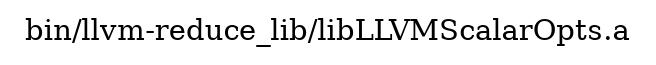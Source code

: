 digraph "bin/llvm-reduce_lib/libLLVMScalarOpts.a" {
	label="bin/llvm-reduce_lib/libLLVMScalarOpts.a";
	rankdir=LR;

}
